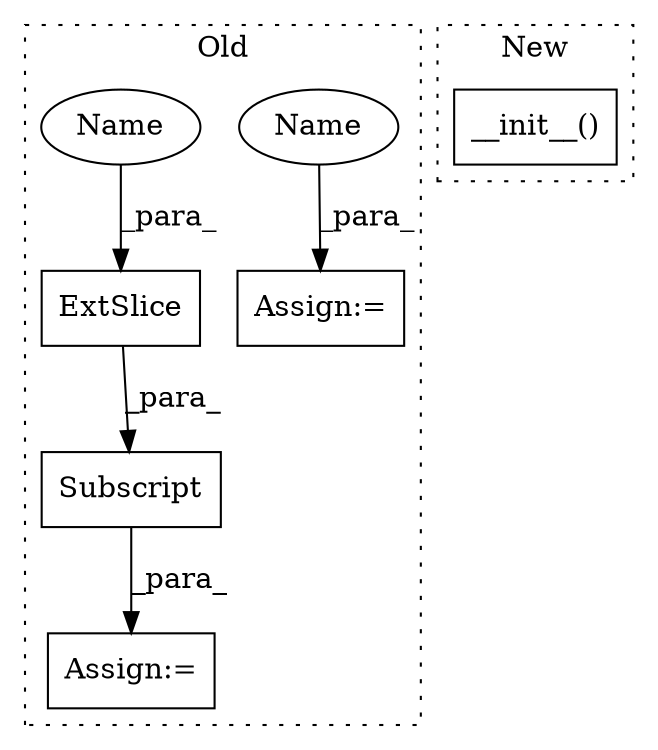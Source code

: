 digraph G {
subgraph cluster0 {
1 [label="ExtSlice" a="85" s="617" l="2" shape="box"];
3 [label="Subscript" a="63" s="617,0" l="20,0" shape="box"];
4 [label="Assign:=" a="68" s="577" l="3" shape="box"];
5 [label="Assign:=" a="68" s="614" l="3" shape="box"];
6 [label="Name" a="87" s="580" l="9" shape="ellipse"];
7 [label="Name" a="87" s="625" l="9" shape="ellipse"];
label = "Old";
style="dotted";
}
subgraph cluster1 {
2 [label="__init__()" a="75" s="128,157" l="17,1" shape="box"];
label = "New";
style="dotted";
}
1 -> 3 [label="_para_"];
3 -> 5 [label="_para_"];
6 -> 4 [label="_para_"];
7 -> 1 [label="_para_"];
}